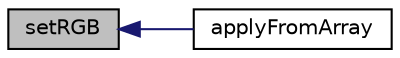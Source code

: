 digraph "setRGB"
{
  edge [fontname="Helvetica",fontsize="10",labelfontname="Helvetica",labelfontsize="10"];
  node [fontname="Helvetica",fontsize="10",shape=record];
  rankdir="LR";
  Node52 [label="setRGB",height=0.2,width=0.4,color="black", fillcolor="grey75", style="filled", fontcolor="black"];
  Node52 -> Node53 [dir="back",color="midnightblue",fontsize="10",style="solid",fontname="Helvetica"];
  Node53 [label="applyFromArray",height=0.2,width=0.4,color="black", fillcolor="white", style="filled",URL="$class_p_h_p_excel___style___color.html#adf38c8e6ab006ca15f50964882386acf"];
}
